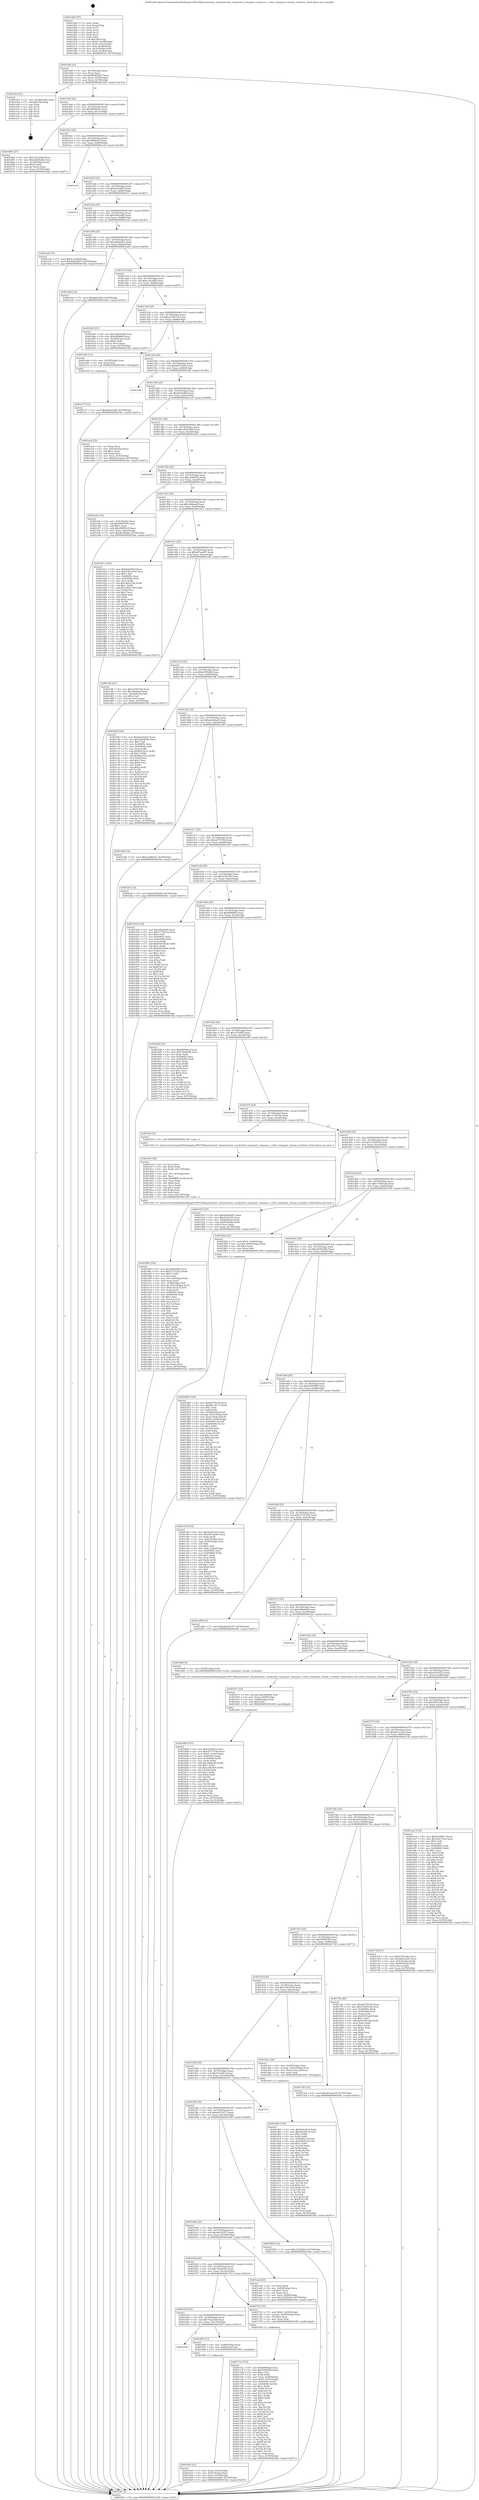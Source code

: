 digraph "0x401260" {
  label = "0x401260 (/mnt/c/Users/mathe/Desktop/tcc/POCII/binaries/extr_linuxnetvmw_vsockvirtio_transport_common.c_virtio_transport_stream_rcvhiwat_Final-ollvm.out::main(0))"
  labelloc = "t"
  node[shape=record]

  Entry [label="",width=0.3,height=0.3,shape=circle,fillcolor=black,style=filled]
  "0x40128f" [label="{
     0x40128f [23]\l
     | [instrs]\l
     &nbsp;&nbsp;0x40128f \<+3\>: mov -0x70(%rbp),%eax\l
     &nbsp;&nbsp;0x401292 \<+2\>: mov %eax,%ecx\l
     &nbsp;&nbsp;0x401294 \<+6\>: sub $0x86262627,%ecx\l
     &nbsp;&nbsp;0x40129a \<+3\>: mov %eax,-0x74(%rbp)\l
     &nbsp;&nbsp;0x40129d \<+3\>: mov %ecx,-0x78(%rbp)\l
     &nbsp;&nbsp;0x4012a0 \<+6\>: je 0000000000401eb3 \<main+0xc53\>\l
  }"]
  "0x401eb3" [label="{
     0x401eb3 [21]\l
     | [instrs]\l
     &nbsp;&nbsp;0x401eb3 \<+3\>: mov -0x38(%rbp),%eax\l
     &nbsp;&nbsp;0x401eb6 \<+7\>: add $0x108,%rsp\l
     &nbsp;&nbsp;0x401ebd \<+1\>: pop %rbx\l
     &nbsp;&nbsp;0x401ebe \<+2\>: pop %r12\l
     &nbsp;&nbsp;0x401ec0 \<+2\>: pop %r13\l
     &nbsp;&nbsp;0x401ec2 \<+2\>: pop %r14\l
     &nbsp;&nbsp;0x401ec4 \<+2\>: pop %r15\l
     &nbsp;&nbsp;0x401ec6 \<+1\>: pop %rbp\l
     &nbsp;&nbsp;0x401ec7 \<+1\>: ret\l
  }"]
  "0x4012a6" [label="{
     0x4012a6 [22]\l
     | [instrs]\l
     &nbsp;&nbsp;0x4012a6 \<+5\>: jmp 00000000004012ab \<main+0x4b\>\l
     &nbsp;&nbsp;0x4012ab \<+3\>: mov -0x74(%rbp),%eax\l
     &nbsp;&nbsp;0x4012ae \<+5\>: sub $0x89b5fcd1,%eax\l
     &nbsp;&nbsp;0x4012b3 \<+3\>: mov %eax,-0x7c(%rbp)\l
     &nbsp;&nbsp;0x4012b6 \<+6\>: je 0000000000401660 \<main+0x400\>\l
  }"]
  Exit [label="",width=0.3,height=0.3,shape=circle,fillcolor=black,style=filled,peripheries=2]
  "0x401660" [label="{
     0x401660 [27]\l
     | [instrs]\l
     &nbsp;&nbsp;0x401660 \<+5\>: mov $0x752c202f,%eax\l
     &nbsp;&nbsp;0x401665 \<+5\>: mov $0x2020b282,%ecx\l
     &nbsp;&nbsp;0x40166a \<+3\>: mov -0x34(%rbp),%edx\l
     &nbsp;&nbsp;0x40166d \<+3\>: cmp $0x2,%edx\l
     &nbsp;&nbsp;0x401670 \<+3\>: cmovne %ecx,%eax\l
     &nbsp;&nbsp;0x401673 \<+3\>: mov %eax,-0x70(%rbp)\l
     &nbsp;&nbsp;0x401676 \<+5\>: jmp 0000000000401fdc \<main+0xd7c\>\l
  }"]
  "0x4012bc" [label="{
     0x4012bc [22]\l
     | [instrs]\l
     &nbsp;&nbsp;0x4012bc \<+5\>: jmp 00000000004012c1 \<main+0x61\>\l
     &nbsp;&nbsp;0x4012c1 \<+3\>: mov -0x74(%rbp),%eax\l
     &nbsp;&nbsp;0x4012c4 \<+5\>: sub $0x89f402cf,%eax\l
     &nbsp;&nbsp;0x4012c9 \<+3\>: mov %eax,-0x80(%rbp)\l
     &nbsp;&nbsp;0x4012cc \<+6\>: je 0000000000401ec8 \<main+0xc68\>\l
  }"]
  "0x401fdc" [label="{
     0x401fdc [5]\l
     | [instrs]\l
     &nbsp;&nbsp;0x401fdc \<+5\>: jmp 000000000040128f \<main+0x2f\>\l
  }"]
  "0x401260" [label="{
     0x401260 [47]\l
     | [instrs]\l
     &nbsp;&nbsp;0x401260 \<+1\>: push %rbp\l
     &nbsp;&nbsp;0x401261 \<+3\>: mov %rsp,%rbp\l
     &nbsp;&nbsp;0x401264 \<+2\>: push %r15\l
     &nbsp;&nbsp;0x401266 \<+2\>: push %r14\l
     &nbsp;&nbsp;0x401268 \<+2\>: push %r13\l
     &nbsp;&nbsp;0x40126a \<+2\>: push %r12\l
     &nbsp;&nbsp;0x40126c \<+1\>: push %rbx\l
     &nbsp;&nbsp;0x40126d \<+7\>: sub $0x108,%rsp\l
     &nbsp;&nbsp;0x401274 \<+7\>: movl $0x0,-0x38(%rbp)\l
     &nbsp;&nbsp;0x40127b \<+3\>: mov %edi,-0x3c(%rbp)\l
     &nbsp;&nbsp;0x40127e \<+4\>: mov %rsi,-0x48(%rbp)\l
     &nbsp;&nbsp;0x401282 \<+3\>: mov -0x3c(%rbp),%edi\l
     &nbsp;&nbsp;0x401285 \<+3\>: mov %edi,-0x34(%rbp)\l
     &nbsp;&nbsp;0x401288 \<+7\>: movl $0x89b5fcd1,-0x70(%rbp)\l
  }"]
  "0x401e77" [label="{
     0x401e77 [12]\l
     | [instrs]\l
     &nbsp;&nbsp;0x401e77 \<+7\>: movl $0x92ba3af8,-0x70(%rbp)\l
     &nbsp;&nbsp;0x401e7e \<+5\>: jmp 0000000000401fdc \<main+0xd7c\>\l
  }"]
  "0x401ec8" [label="{
     0x401ec8\l
  }", style=dashed]
  "0x4012d2" [label="{
     0x4012d2 [25]\l
     | [instrs]\l
     &nbsp;&nbsp;0x4012d2 \<+5\>: jmp 00000000004012d7 \<main+0x77\>\l
     &nbsp;&nbsp;0x4012d7 \<+3\>: mov -0x74(%rbp),%eax\l
     &nbsp;&nbsp;0x4012da \<+5\>: sub $0x8c0c081f,%eax\l
     &nbsp;&nbsp;0x4012df \<+6\>: mov %eax,-0x84(%rbp)\l
     &nbsp;&nbsp;0x4012e5 \<+6\>: je 0000000000401fc1 \<main+0xd61\>\l
  }"]
  "0x401db5" [label="{
     0x401db5 [139]\l
     | [instrs]\l
     &nbsp;&nbsp;0x401db5 \<+5\>: mov $0x8c0c081f,%edx\l
     &nbsp;&nbsp;0x401dba \<+5\>: mov $0xe6e20ca5,%esi\l
     &nbsp;&nbsp;0x401dbf \<+3\>: mov $0x1,%r8b\l
     &nbsp;&nbsp;0x401dc2 \<+3\>: xor %r9d,%r9d\l
     &nbsp;&nbsp;0x401dc5 \<+8\>: mov 0x40405c,%r10d\l
     &nbsp;&nbsp;0x401dcd \<+8\>: mov 0x404060,%r11d\l
     &nbsp;&nbsp;0x401dd5 \<+4\>: sub $0x1,%r9d\l
     &nbsp;&nbsp;0x401dd9 \<+3\>: mov %r10d,%ebx\l
     &nbsp;&nbsp;0x401ddc \<+3\>: add %r9d,%ebx\l
     &nbsp;&nbsp;0x401ddf \<+4\>: imul %ebx,%r10d\l
     &nbsp;&nbsp;0x401de3 \<+4\>: and $0x1,%r10d\l
     &nbsp;&nbsp;0x401de7 \<+4\>: cmp $0x0,%r10d\l
     &nbsp;&nbsp;0x401deb \<+4\>: sete %r14b\l
     &nbsp;&nbsp;0x401def \<+4\>: cmp $0xa,%r11d\l
     &nbsp;&nbsp;0x401df3 \<+4\>: setl %r15b\l
     &nbsp;&nbsp;0x401df7 \<+3\>: mov %r14b,%r12b\l
     &nbsp;&nbsp;0x401dfa \<+4\>: xor $0xff,%r12b\l
     &nbsp;&nbsp;0x401dfe \<+3\>: mov %r15b,%r13b\l
     &nbsp;&nbsp;0x401e01 \<+4\>: xor $0xff,%r13b\l
     &nbsp;&nbsp;0x401e05 \<+4\>: xor $0x0,%r8b\l
     &nbsp;&nbsp;0x401e09 \<+3\>: mov %r12b,%al\l
     &nbsp;&nbsp;0x401e0c \<+2\>: and $0x0,%al\l
     &nbsp;&nbsp;0x401e0e \<+3\>: and %r8b,%r14b\l
     &nbsp;&nbsp;0x401e11 \<+3\>: mov %r13b,%cl\l
     &nbsp;&nbsp;0x401e14 \<+3\>: and $0x0,%cl\l
     &nbsp;&nbsp;0x401e17 \<+3\>: and %r8b,%r15b\l
     &nbsp;&nbsp;0x401e1a \<+3\>: or %r14b,%al\l
     &nbsp;&nbsp;0x401e1d \<+3\>: or %r15b,%cl\l
     &nbsp;&nbsp;0x401e20 \<+2\>: xor %cl,%al\l
     &nbsp;&nbsp;0x401e22 \<+3\>: or %r13b,%r12b\l
     &nbsp;&nbsp;0x401e25 \<+4\>: xor $0xff,%r12b\l
     &nbsp;&nbsp;0x401e29 \<+4\>: or $0x0,%r8b\l
     &nbsp;&nbsp;0x401e2d \<+3\>: and %r8b,%r12b\l
     &nbsp;&nbsp;0x401e30 \<+3\>: or %r12b,%al\l
     &nbsp;&nbsp;0x401e33 \<+2\>: test $0x1,%al\l
     &nbsp;&nbsp;0x401e35 \<+3\>: cmovne %esi,%edx\l
     &nbsp;&nbsp;0x401e38 \<+3\>: mov %edx,-0x70(%rbp)\l
     &nbsp;&nbsp;0x401e3b \<+5\>: jmp 0000000000401fdc \<main+0xd7c\>\l
  }"]
  "0x401fc1" [label="{
     0x401fc1\l
  }", style=dashed]
  "0x4012eb" [label="{
     0x4012eb [25]\l
     | [instrs]\l
     &nbsp;&nbsp;0x4012eb \<+5\>: jmp 00000000004012f0 \<main+0x90\>\l
     &nbsp;&nbsp;0x4012f0 \<+3\>: mov -0x74(%rbp),%eax\l
     &nbsp;&nbsp;0x4012f3 \<+5\>: sub $0x92ba3af8,%eax\l
     &nbsp;&nbsp;0x4012f8 \<+6\>: mov %eax,-0x88(%rbp)\l
     &nbsp;&nbsp;0x4012fe \<+6\>: je 0000000000401ea0 \<main+0xc40\>\l
  }"]
  "0x401b88" [label="{
     0x401b88 [107]\l
     | [instrs]\l
     &nbsp;&nbsp;0x401b88 \<+5\>: mov $0x5ee92fc3,%esi\l
     &nbsp;&nbsp;0x401b8d \<+5\>: mov $0xeb77374b,%ecx\l
     &nbsp;&nbsp;0x401b92 \<+7\>: movl $0x0,-0x6c(%rbp)\l
     &nbsp;&nbsp;0x401b99 \<+7\>: mov 0x40405c,%edx\l
     &nbsp;&nbsp;0x401ba0 \<+8\>: mov 0x404060,%r8d\l
     &nbsp;&nbsp;0x401ba8 \<+3\>: mov %edx,%r9d\l
     &nbsp;&nbsp;0x401bab \<+7\>: add $0xcef9a505,%r9d\l
     &nbsp;&nbsp;0x401bb2 \<+4\>: sub $0x1,%r9d\l
     &nbsp;&nbsp;0x401bb6 \<+7\>: sub $0xcef9a505,%r9d\l
     &nbsp;&nbsp;0x401bbd \<+4\>: imul %r9d,%edx\l
     &nbsp;&nbsp;0x401bc1 \<+3\>: and $0x1,%edx\l
     &nbsp;&nbsp;0x401bc4 \<+3\>: cmp $0x0,%edx\l
     &nbsp;&nbsp;0x401bc7 \<+4\>: sete %r10b\l
     &nbsp;&nbsp;0x401bcb \<+4\>: cmp $0xa,%r8d\l
     &nbsp;&nbsp;0x401bcf \<+4\>: setl %r11b\l
     &nbsp;&nbsp;0x401bd3 \<+3\>: mov %r10b,%bl\l
     &nbsp;&nbsp;0x401bd6 \<+3\>: and %r11b,%bl\l
     &nbsp;&nbsp;0x401bd9 \<+3\>: xor %r11b,%r10b\l
     &nbsp;&nbsp;0x401bdc \<+3\>: or %r10b,%bl\l
     &nbsp;&nbsp;0x401bdf \<+3\>: test $0x1,%bl\l
     &nbsp;&nbsp;0x401be2 \<+3\>: cmovne %ecx,%esi\l
     &nbsp;&nbsp;0x401be5 \<+3\>: mov %esi,-0x70(%rbp)\l
     &nbsp;&nbsp;0x401be8 \<+6\>: mov %eax,-0x11c(%rbp)\l
     &nbsp;&nbsp;0x401bee \<+5\>: jmp 0000000000401fdc \<main+0xd7c\>\l
  }"]
  "0x401ea0" [label="{
     0x401ea0 [19]\l
     | [instrs]\l
     &nbsp;&nbsp;0x401ea0 \<+7\>: movl $0x0,-0x38(%rbp)\l
     &nbsp;&nbsp;0x401ea7 \<+7\>: movl $0x86262627,-0x70(%rbp)\l
     &nbsp;&nbsp;0x401eae \<+5\>: jmp 0000000000401fdc \<main+0xd7c\>\l
  }"]
  "0x401304" [label="{
     0x401304 [25]\l
     | [instrs]\l
     &nbsp;&nbsp;0x401304 \<+5\>: jmp 0000000000401309 \<main+0xa9\>\l
     &nbsp;&nbsp;0x401309 \<+3\>: mov -0x74(%rbp),%eax\l
     &nbsp;&nbsp;0x40130c \<+5\>: sub $0x9ab6e061,%eax\l
     &nbsp;&nbsp;0x401311 \<+6\>: mov %eax,-0x8c(%rbp)\l
     &nbsp;&nbsp;0x401317 \<+6\>: je 0000000000401abd \<main+0x85d\>\l
  }"]
  "0x401b71" [label="{
     0x401b71 [23]\l
     | [instrs]\l
     &nbsp;&nbsp;0x401b71 \<+10\>: movabs $0x4020b6,%rdi\l
     &nbsp;&nbsp;0x401b7b \<+3\>: mov %eax,-0x68(%rbp)\l
     &nbsp;&nbsp;0x401b7e \<+3\>: mov -0x68(%rbp),%esi\l
     &nbsp;&nbsp;0x401b81 \<+2\>: mov $0x0,%al\l
     &nbsp;&nbsp;0x401b83 \<+5\>: call 0000000000401040 \<printf@plt\>\l
     | [calls]\l
     &nbsp;&nbsp;0x401040 \{1\} (unknown)\l
  }"]
  "0x401abd" [label="{
     0x401abd [12]\l
     | [instrs]\l
     &nbsp;&nbsp;0x401abd \<+7\>: movl $0xbfe5c86b,-0x70(%rbp)\l
     &nbsp;&nbsp;0x401ac4 \<+5\>: jmp 0000000000401fdc \<main+0xd7c\>\l
  }"]
  "0x40131d" [label="{
     0x40131d [25]\l
     | [instrs]\l
     &nbsp;&nbsp;0x40131d \<+5\>: jmp 0000000000401322 \<main+0xc2\>\l
     &nbsp;&nbsp;0x401322 \<+3\>: mov -0x74(%rbp),%eax\l
     &nbsp;&nbsp;0x401325 \<+5\>: sub $0xa14cafd6,%eax\l
     &nbsp;&nbsp;0x40132a \<+6\>: mov %eax,-0x90(%rbp)\l
     &nbsp;&nbsp;0x401330 \<+6\>: je 00000000004016b5 \<main+0x455\>\l
  }"]
  "0x4019f9" [label="{
     0x4019f9 [159]\l
     | [instrs]\l
     &nbsp;&nbsp;0x4019f9 \<+5\>: mov $0x2d0efe69,%ecx\l
     &nbsp;&nbsp;0x4019fe \<+5\>: mov $0x27151522,%edx\l
     &nbsp;&nbsp;0x401a03 \<+3\>: mov $0x1,%r8b\l
     &nbsp;&nbsp;0x401a06 \<+2\>: xor %esi,%esi\l
     &nbsp;&nbsp;0x401a08 \<+6\>: mov -0x118(%rbp),%edi\l
     &nbsp;&nbsp;0x401a0e \<+3\>: imul %eax,%edi\l
     &nbsp;&nbsp;0x401a11 \<+4\>: mov -0x58(%rbp),%r9\l
     &nbsp;&nbsp;0x401a15 \<+4\>: movslq -0x5c(%rbp),%r10\l
     &nbsp;&nbsp;0x401a19 \<+4\>: mov (%r9,%r10,8),%r9\l
     &nbsp;&nbsp;0x401a1d \<+3\>: mov %edi,(%r9)\l
     &nbsp;&nbsp;0x401a20 \<+7\>: mov 0x40405c,%eax\l
     &nbsp;&nbsp;0x401a27 \<+7\>: mov 0x404060,%edi\l
     &nbsp;&nbsp;0x401a2e \<+3\>: sub $0x1,%esi\l
     &nbsp;&nbsp;0x401a31 \<+3\>: mov %eax,%r11d\l
     &nbsp;&nbsp;0x401a34 \<+3\>: add %esi,%r11d\l
     &nbsp;&nbsp;0x401a37 \<+4\>: imul %r11d,%eax\l
     &nbsp;&nbsp;0x401a3b \<+3\>: and $0x1,%eax\l
     &nbsp;&nbsp;0x401a3e \<+3\>: cmp $0x0,%eax\l
     &nbsp;&nbsp;0x401a41 \<+3\>: sete %bl\l
     &nbsp;&nbsp;0x401a44 \<+3\>: cmp $0xa,%edi\l
     &nbsp;&nbsp;0x401a47 \<+4\>: setl %r14b\l
     &nbsp;&nbsp;0x401a4b \<+3\>: mov %bl,%r15b\l
     &nbsp;&nbsp;0x401a4e \<+4\>: xor $0xff,%r15b\l
     &nbsp;&nbsp;0x401a52 \<+3\>: mov %r14b,%r12b\l
     &nbsp;&nbsp;0x401a55 \<+4\>: xor $0xff,%r12b\l
     &nbsp;&nbsp;0x401a59 \<+4\>: xor $0x1,%r8b\l
     &nbsp;&nbsp;0x401a5d \<+3\>: mov %r15b,%r13b\l
     &nbsp;&nbsp;0x401a60 \<+4\>: and $0xff,%r13b\l
     &nbsp;&nbsp;0x401a64 \<+3\>: and %r8b,%bl\l
     &nbsp;&nbsp;0x401a67 \<+3\>: mov %r12b,%al\l
     &nbsp;&nbsp;0x401a6a \<+2\>: and $0xff,%al\l
     &nbsp;&nbsp;0x401a6c \<+3\>: and %r8b,%r14b\l
     &nbsp;&nbsp;0x401a6f \<+3\>: or %bl,%r13b\l
     &nbsp;&nbsp;0x401a72 \<+3\>: or %r14b,%al\l
     &nbsp;&nbsp;0x401a75 \<+3\>: xor %al,%r13b\l
     &nbsp;&nbsp;0x401a78 \<+3\>: or %r12b,%r15b\l
     &nbsp;&nbsp;0x401a7b \<+4\>: xor $0xff,%r15b\l
     &nbsp;&nbsp;0x401a7f \<+4\>: or $0x1,%r8b\l
     &nbsp;&nbsp;0x401a83 \<+3\>: and %r8b,%r15b\l
     &nbsp;&nbsp;0x401a86 \<+3\>: or %r15b,%r13b\l
     &nbsp;&nbsp;0x401a89 \<+4\>: test $0x1,%r13b\l
     &nbsp;&nbsp;0x401a8d \<+3\>: cmovne %edx,%ecx\l
     &nbsp;&nbsp;0x401a90 \<+3\>: mov %ecx,-0x70(%rbp)\l
     &nbsp;&nbsp;0x401a93 \<+5\>: jmp 0000000000401fdc \<main+0xd7c\>\l
  }"]
  "0x4016b5" [label="{
     0x4016b5 [27]\l
     | [instrs]\l
     &nbsp;&nbsp;0x4016b5 \<+5\>: mov $0xc4a553d9,%eax\l
     &nbsp;&nbsp;0x4016ba \<+5\>: mov $0x48fd989,%ecx\l
     &nbsp;&nbsp;0x4016bf \<+3\>: mov -0x30(%rbp),%edx\l
     &nbsp;&nbsp;0x4016c2 \<+3\>: cmp $0x0,%edx\l
     &nbsp;&nbsp;0x4016c5 \<+3\>: cmove %ecx,%eax\l
     &nbsp;&nbsp;0x4016c8 \<+3\>: mov %eax,-0x70(%rbp)\l
     &nbsp;&nbsp;0x4016cb \<+5\>: jmp 0000000000401fdc \<main+0xd7c\>\l
  }"]
  "0x401336" [label="{
     0x401336 [25]\l
     | [instrs]\l
     &nbsp;&nbsp;0x401336 \<+5\>: jmp 000000000040133b \<main+0xdb\>\l
     &nbsp;&nbsp;0x40133b \<+3\>: mov -0x74(%rbp),%eax\l
     &nbsp;&nbsp;0x40133e \<+5\>: sub $0xae706152,%eax\l
     &nbsp;&nbsp;0x401343 \<+6\>: mov %eax,-0x94(%rbp)\l
     &nbsp;&nbsp;0x401349 \<+6\>: je 0000000000401e6b \<main+0xc0b\>\l
  }"]
  "0x4019c5" [label="{
     0x4019c5 [52]\l
     | [instrs]\l
     &nbsp;&nbsp;0x4019c5 \<+2\>: xor %ecx,%ecx\l
     &nbsp;&nbsp;0x4019c7 \<+5\>: mov $0x2,%edx\l
     &nbsp;&nbsp;0x4019cc \<+6\>: mov %edx,-0x114(%rbp)\l
     &nbsp;&nbsp;0x4019d2 \<+1\>: cltd\l
     &nbsp;&nbsp;0x4019d3 \<+6\>: mov -0x114(%rbp),%esi\l
     &nbsp;&nbsp;0x4019d9 \<+2\>: idiv %esi\l
     &nbsp;&nbsp;0x4019db \<+6\>: imul $0xfffffffe,%edx,%edx\l
     &nbsp;&nbsp;0x4019e1 \<+2\>: mov %ecx,%edi\l
     &nbsp;&nbsp;0x4019e3 \<+2\>: sub %edx,%edi\l
     &nbsp;&nbsp;0x4019e5 \<+2\>: mov %ecx,%edx\l
     &nbsp;&nbsp;0x4019e7 \<+3\>: sub $0x1,%edx\l
     &nbsp;&nbsp;0x4019ea \<+2\>: add %edx,%edi\l
     &nbsp;&nbsp;0x4019ec \<+2\>: sub %edi,%ecx\l
     &nbsp;&nbsp;0x4019ee \<+6\>: mov %ecx,-0x118(%rbp)\l
     &nbsp;&nbsp;0x4019f4 \<+5\>: call 0000000000401160 \<next_i\>\l
     | [calls]\l
     &nbsp;&nbsp;0x401160 \{1\} (/mnt/c/Users/mathe/Desktop/tcc/POCII/binaries/extr_linuxnetvmw_vsockvirtio_transport_common.c_virtio_transport_stream_rcvhiwat_Final-ollvm.out::next_i)\l
  }"]
  "0x401e6b" [label="{
     0x401e6b [12]\l
     | [instrs]\l
     &nbsp;&nbsp;0x401e6b \<+4\>: mov -0x58(%rbp),%rax\l
     &nbsp;&nbsp;0x401e6f \<+3\>: mov %rax,%rdi\l
     &nbsp;&nbsp;0x401e72 \<+5\>: call 0000000000401030 \<free@plt\>\l
     | [calls]\l
     &nbsp;&nbsp;0x401030 \{1\} (unknown)\l
  }"]
  "0x40134f" [label="{
     0x40134f [25]\l
     | [instrs]\l
     &nbsp;&nbsp;0x40134f \<+5\>: jmp 0000000000401354 \<main+0xf4\>\l
     &nbsp;&nbsp;0x401354 \<+3\>: mov -0x74(%rbp),%eax\l
     &nbsp;&nbsp;0x401357 \<+5\>: sub $0xbd776c05,%eax\l
     &nbsp;&nbsp;0x40135c \<+6\>: mov %eax,-0x98(%rbp)\l
     &nbsp;&nbsp;0x401362 \<+6\>: je 0000000000401ef6 \<main+0xc96\>\l
  }"]
  "0x401869" [label="{
     0x401869 [160]\l
     | [instrs]\l
     &nbsp;&nbsp;0x401869 \<+5\>: mov $0xbd776c05,%ecx\l
     &nbsp;&nbsp;0x40186e \<+5\>: mov $0x60c7b117,%edx\l
     &nbsp;&nbsp;0x401873 \<+3\>: mov $0x1,%sil\l
     &nbsp;&nbsp;0x401876 \<+3\>: xor %r8d,%r8d\l
     &nbsp;&nbsp;0x401879 \<+4\>: mov -0x58(%rbp),%rdi\l
     &nbsp;&nbsp;0x40187d \<+4\>: movslq -0x5c(%rbp),%r9\l
     &nbsp;&nbsp;0x401881 \<+4\>: mov %rax,(%rdi,%r9,8)\l
     &nbsp;&nbsp;0x401885 \<+7\>: movl $0x0,-0x64(%rbp)\l
     &nbsp;&nbsp;0x40188c \<+8\>: mov 0x40405c,%r10d\l
     &nbsp;&nbsp;0x401894 \<+8\>: mov 0x404060,%r11d\l
     &nbsp;&nbsp;0x40189c \<+4\>: sub $0x1,%r8d\l
     &nbsp;&nbsp;0x4018a0 \<+3\>: mov %r10d,%ebx\l
     &nbsp;&nbsp;0x4018a3 \<+3\>: add %r8d,%ebx\l
     &nbsp;&nbsp;0x4018a6 \<+4\>: imul %ebx,%r10d\l
     &nbsp;&nbsp;0x4018aa \<+4\>: and $0x1,%r10d\l
     &nbsp;&nbsp;0x4018ae \<+4\>: cmp $0x0,%r10d\l
     &nbsp;&nbsp;0x4018b2 \<+4\>: sete %r14b\l
     &nbsp;&nbsp;0x4018b6 \<+4\>: cmp $0xa,%r11d\l
     &nbsp;&nbsp;0x4018ba \<+4\>: setl %r15b\l
     &nbsp;&nbsp;0x4018be \<+3\>: mov %r14b,%r12b\l
     &nbsp;&nbsp;0x4018c1 \<+4\>: xor $0xff,%r12b\l
     &nbsp;&nbsp;0x4018c5 \<+3\>: mov %r15b,%r13b\l
     &nbsp;&nbsp;0x4018c8 \<+4\>: xor $0xff,%r13b\l
     &nbsp;&nbsp;0x4018cc \<+4\>: xor $0x0,%sil\l
     &nbsp;&nbsp;0x4018d0 \<+3\>: mov %r12b,%al\l
     &nbsp;&nbsp;0x4018d3 \<+2\>: and $0x0,%al\l
     &nbsp;&nbsp;0x4018d5 \<+3\>: and %sil,%r14b\l
     &nbsp;&nbsp;0x4018d8 \<+3\>: mov %r13b,%dil\l
     &nbsp;&nbsp;0x4018db \<+4\>: and $0x0,%dil\l
     &nbsp;&nbsp;0x4018df \<+3\>: and %sil,%r15b\l
     &nbsp;&nbsp;0x4018e2 \<+3\>: or %r14b,%al\l
     &nbsp;&nbsp;0x4018e5 \<+3\>: or %r15b,%dil\l
     &nbsp;&nbsp;0x4018e8 \<+3\>: xor %dil,%al\l
     &nbsp;&nbsp;0x4018eb \<+3\>: or %r13b,%r12b\l
     &nbsp;&nbsp;0x4018ee \<+4\>: xor $0xff,%r12b\l
     &nbsp;&nbsp;0x4018f2 \<+4\>: or $0x0,%sil\l
     &nbsp;&nbsp;0x4018f6 \<+3\>: and %sil,%r12b\l
     &nbsp;&nbsp;0x4018f9 \<+3\>: or %r12b,%al\l
     &nbsp;&nbsp;0x4018fc \<+2\>: test $0x1,%al\l
     &nbsp;&nbsp;0x4018fe \<+3\>: cmovne %edx,%ecx\l
     &nbsp;&nbsp;0x401901 \<+3\>: mov %ecx,-0x70(%rbp)\l
     &nbsp;&nbsp;0x401904 \<+5\>: jmp 0000000000401fdc \<main+0xd7c\>\l
  }"]
  "0x401ef6" [label="{
     0x401ef6\l
  }", style=dashed]
  "0x401368" [label="{
     0x401368 [25]\l
     | [instrs]\l
     &nbsp;&nbsp;0x401368 \<+5\>: jmp 000000000040136d \<main+0x10d\>\l
     &nbsp;&nbsp;0x40136d \<+3\>: mov -0x74(%rbp),%eax\l
     &nbsp;&nbsp;0x401370 \<+5\>: sub $0xbfe5c86b,%eax\l
     &nbsp;&nbsp;0x401375 \<+6\>: mov %eax,-0x9c(%rbp)\l
     &nbsp;&nbsp;0x40137b \<+6\>: je 0000000000401ac9 \<main+0x869\>\l
  }"]
  "0x40173a" [label="{
     0x40173a [153]\l
     | [instrs]\l
     &nbsp;&nbsp;0x40173a \<+5\>: mov $0x89f402cf,%ecx\l
     &nbsp;&nbsp;0x40173f \<+5\>: mov $0x504f25fb,%edx\l
     &nbsp;&nbsp;0x401744 \<+3\>: mov $0x1,%sil\l
     &nbsp;&nbsp;0x401747 \<+3\>: xor %r8d,%r8d\l
     &nbsp;&nbsp;0x40174a \<+4\>: mov %rax,-0x58(%rbp)\l
     &nbsp;&nbsp;0x40174e \<+7\>: movl $0x0,-0x5c(%rbp)\l
     &nbsp;&nbsp;0x401755 \<+8\>: mov 0x40405c,%r9d\l
     &nbsp;&nbsp;0x40175d \<+8\>: mov 0x404060,%r10d\l
     &nbsp;&nbsp;0x401765 \<+4\>: sub $0x1,%r8d\l
     &nbsp;&nbsp;0x401769 \<+3\>: mov %r9d,%r11d\l
     &nbsp;&nbsp;0x40176c \<+3\>: add %r8d,%r11d\l
     &nbsp;&nbsp;0x40176f \<+4\>: imul %r11d,%r9d\l
     &nbsp;&nbsp;0x401773 \<+4\>: and $0x1,%r9d\l
     &nbsp;&nbsp;0x401777 \<+4\>: cmp $0x0,%r9d\l
     &nbsp;&nbsp;0x40177b \<+3\>: sete %bl\l
     &nbsp;&nbsp;0x40177e \<+4\>: cmp $0xa,%r10d\l
     &nbsp;&nbsp;0x401782 \<+4\>: setl %r14b\l
     &nbsp;&nbsp;0x401786 \<+3\>: mov %bl,%r15b\l
     &nbsp;&nbsp;0x401789 \<+4\>: xor $0xff,%r15b\l
     &nbsp;&nbsp;0x40178d \<+3\>: mov %r14b,%r12b\l
     &nbsp;&nbsp;0x401790 \<+4\>: xor $0xff,%r12b\l
     &nbsp;&nbsp;0x401794 \<+4\>: xor $0x1,%sil\l
     &nbsp;&nbsp;0x401798 \<+3\>: mov %r15b,%r13b\l
     &nbsp;&nbsp;0x40179b \<+4\>: and $0xff,%r13b\l
     &nbsp;&nbsp;0x40179f \<+3\>: and %sil,%bl\l
     &nbsp;&nbsp;0x4017a2 \<+3\>: mov %r12b,%al\l
     &nbsp;&nbsp;0x4017a5 \<+2\>: and $0xff,%al\l
     &nbsp;&nbsp;0x4017a7 \<+3\>: and %sil,%r14b\l
     &nbsp;&nbsp;0x4017aa \<+3\>: or %bl,%r13b\l
     &nbsp;&nbsp;0x4017ad \<+3\>: or %r14b,%al\l
     &nbsp;&nbsp;0x4017b0 \<+3\>: xor %al,%r13b\l
     &nbsp;&nbsp;0x4017b3 \<+3\>: or %r12b,%r15b\l
     &nbsp;&nbsp;0x4017b6 \<+4\>: xor $0xff,%r15b\l
     &nbsp;&nbsp;0x4017ba \<+4\>: or $0x1,%sil\l
     &nbsp;&nbsp;0x4017be \<+3\>: and %sil,%r15b\l
     &nbsp;&nbsp;0x4017c1 \<+3\>: or %r15b,%r13b\l
     &nbsp;&nbsp;0x4017c4 \<+4\>: test $0x1,%r13b\l
     &nbsp;&nbsp;0x4017c8 \<+3\>: cmovne %edx,%ecx\l
     &nbsp;&nbsp;0x4017cb \<+3\>: mov %ecx,-0x70(%rbp)\l
     &nbsp;&nbsp;0x4017ce \<+5\>: jmp 0000000000401fdc \<main+0xd7c\>\l
  }"]
  "0x401ac9" [label="{
     0x401ac9 [25]\l
     | [instrs]\l
     &nbsp;&nbsp;0x401ac9 \<+2\>: xor %eax,%eax\l
     &nbsp;&nbsp;0x401acb \<+3\>: mov -0x5c(%rbp),%ecx\l
     &nbsp;&nbsp;0x401ace \<+3\>: sub $0x1,%eax\l
     &nbsp;&nbsp;0x401ad1 \<+2\>: sub %eax,%ecx\l
     &nbsp;&nbsp;0x401ad3 \<+3\>: mov %ecx,-0x5c(%rbp)\l
     &nbsp;&nbsp;0x401ad6 \<+7\>: movl $0x461aea16,-0x70(%rbp)\l
     &nbsp;&nbsp;0x401add \<+5\>: jmp 0000000000401fdc \<main+0xd7c\>\l
  }"]
  "0x401381" [label="{
     0x401381 [25]\l
     | [instrs]\l
     &nbsp;&nbsp;0x401381 \<+5\>: jmp 0000000000401386 \<main+0x126\>\l
     &nbsp;&nbsp;0x401386 \<+3\>: mov -0x74(%rbp),%eax\l
     &nbsp;&nbsp;0x401389 \<+5\>: sub $0xc4a553d9,%eax\l
     &nbsp;&nbsp;0x40138e \<+6\>: mov %eax,-0xa0(%rbp)\l
     &nbsp;&nbsp;0x401394 \<+6\>: je 0000000000401e83 \<main+0xc23\>\l
  }"]
  "0x4016a0" [label="{
     0x4016a0 [21]\l
     | [instrs]\l
     &nbsp;&nbsp;0x4016a0 \<+3\>: mov %eax,-0x4c(%rbp)\l
     &nbsp;&nbsp;0x4016a3 \<+3\>: mov -0x4c(%rbp),%eax\l
     &nbsp;&nbsp;0x4016a6 \<+3\>: mov %eax,-0x30(%rbp)\l
     &nbsp;&nbsp;0x4016a9 \<+7\>: movl $0xa14cafd6,-0x70(%rbp)\l
     &nbsp;&nbsp;0x4016b0 \<+5\>: jmp 0000000000401fdc \<main+0xd7c\>\l
  }"]
  "0x401e83" [label="{
     0x401e83\l
  }", style=dashed]
  "0x40139a" [label="{
     0x40139a [25]\l
     | [instrs]\l
     &nbsp;&nbsp;0x40139a \<+5\>: jmp 000000000040139f \<main+0x13f\>\l
     &nbsp;&nbsp;0x40139f \<+3\>: mov -0x74(%rbp),%eax\l
     &nbsp;&nbsp;0x4013a2 \<+5\>: sub $0xcedd6e52,%eax\l
     &nbsp;&nbsp;0x4013a7 \<+6\>: mov %eax,-0xa4(%rbp)\l
     &nbsp;&nbsp;0x4013ad \<+6\>: je 0000000000401e4c \<main+0xbec\>\l
  }"]
  "0x401656" [label="{
     0x401656\l
  }", style=dashed]
  "0x401e4c" [label="{
     0x401e4c [31]\l
     | [instrs]\l
     &nbsp;&nbsp;0x401e4c \<+3\>: mov -0x6c(%rbp),%eax\l
     &nbsp;&nbsp;0x401e4f \<+5\>: sub $0x280f35c0,%eax\l
     &nbsp;&nbsp;0x401e54 \<+3\>: add $0x1,%eax\l
     &nbsp;&nbsp;0x401e57 \<+5\>: add $0x280f35c0,%eax\l
     &nbsp;&nbsp;0x401e5c \<+3\>: mov %eax,-0x6c(%rbp)\l
     &nbsp;&nbsp;0x401e5f \<+7\>: movl $0xde5f928d,-0x70(%rbp)\l
     &nbsp;&nbsp;0x401e66 \<+5\>: jmp 0000000000401fdc \<main+0xd7c\>\l
  }"]
  "0x4013b3" [label="{
     0x4013b3 [25]\l
     | [instrs]\l
     &nbsp;&nbsp;0x4013b3 \<+5\>: jmp 00000000004013b8 \<main+0x158\>\l
     &nbsp;&nbsp;0x4013b8 \<+3\>: mov -0x74(%rbp),%eax\l
     &nbsp;&nbsp;0x4013bb \<+5\>: sub $0xcf6daaef,%eax\l
     &nbsp;&nbsp;0x4013c0 \<+6\>: mov %eax,-0xa8(%rbp)\l
     &nbsp;&nbsp;0x4013c6 \<+6\>: je 0000000000401d11 \<main+0xab1\>\l
  }"]
  "0x401693" [label="{
     0x401693 [13]\l
     | [instrs]\l
     &nbsp;&nbsp;0x401693 \<+4\>: mov -0x48(%rbp),%rax\l
     &nbsp;&nbsp;0x401697 \<+4\>: mov 0x8(%rax),%rdi\l
     &nbsp;&nbsp;0x40169b \<+5\>: call 0000000000401060 \<atoi@plt\>\l
     | [calls]\l
     &nbsp;&nbsp;0x401060 \{1\} (unknown)\l
  }"]
  "0x401d11" [label="{
     0x401d11 [144]\l
     | [instrs]\l
     &nbsp;&nbsp;0x401d11 \<+5\>: mov $0x8c0c081f,%eax\l
     &nbsp;&nbsp;0x401d16 \<+5\>: mov $0x5381e07d,%ecx\l
     &nbsp;&nbsp;0x401d1b \<+2\>: mov $0x1,%dl\l
     &nbsp;&nbsp;0x401d1d \<+7\>: mov 0x40405c,%esi\l
     &nbsp;&nbsp;0x401d24 \<+7\>: mov 0x404060,%edi\l
     &nbsp;&nbsp;0x401d2b \<+3\>: mov %esi,%r8d\l
     &nbsp;&nbsp;0x401d2e \<+7\>: sub $0xc462c794,%r8d\l
     &nbsp;&nbsp;0x401d35 \<+4\>: sub $0x1,%r8d\l
     &nbsp;&nbsp;0x401d39 \<+7\>: add $0xc462c794,%r8d\l
     &nbsp;&nbsp;0x401d40 \<+4\>: imul %r8d,%esi\l
     &nbsp;&nbsp;0x401d44 \<+3\>: and $0x1,%esi\l
     &nbsp;&nbsp;0x401d47 \<+3\>: cmp $0x0,%esi\l
     &nbsp;&nbsp;0x401d4a \<+4\>: sete %r9b\l
     &nbsp;&nbsp;0x401d4e \<+3\>: cmp $0xa,%edi\l
     &nbsp;&nbsp;0x401d51 \<+4\>: setl %r10b\l
     &nbsp;&nbsp;0x401d55 \<+3\>: mov %r9b,%r11b\l
     &nbsp;&nbsp;0x401d58 \<+4\>: xor $0xff,%r11b\l
     &nbsp;&nbsp;0x401d5c \<+3\>: mov %r10b,%bl\l
     &nbsp;&nbsp;0x401d5f \<+3\>: xor $0xff,%bl\l
     &nbsp;&nbsp;0x401d62 \<+3\>: xor $0x1,%dl\l
     &nbsp;&nbsp;0x401d65 \<+3\>: mov %r11b,%r14b\l
     &nbsp;&nbsp;0x401d68 \<+4\>: and $0xff,%r14b\l
     &nbsp;&nbsp;0x401d6c \<+3\>: and %dl,%r9b\l
     &nbsp;&nbsp;0x401d6f \<+3\>: mov %bl,%r15b\l
     &nbsp;&nbsp;0x401d72 \<+4\>: and $0xff,%r15b\l
     &nbsp;&nbsp;0x401d76 \<+3\>: and %dl,%r10b\l
     &nbsp;&nbsp;0x401d79 \<+3\>: or %r9b,%r14b\l
     &nbsp;&nbsp;0x401d7c \<+3\>: or %r10b,%r15b\l
     &nbsp;&nbsp;0x401d7f \<+3\>: xor %r15b,%r14b\l
     &nbsp;&nbsp;0x401d82 \<+3\>: or %bl,%r11b\l
     &nbsp;&nbsp;0x401d85 \<+4\>: xor $0xff,%r11b\l
     &nbsp;&nbsp;0x401d89 \<+3\>: or $0x1,%dl\l
     &nbsp;&nbsp;0x401d8c \<+3\>: and %dl,%r11b\l
     &nbsp;&nbsp;0x401d8f \<+3\>: or %r11b,%r14b\l
     &nbsp;&nbsp;0x401d92 \<+4\>: test $0x1,%r14b\l
     &nbsp;&nbsp;0x401d96 \<+3\>: cmovne %ecx,%eax\l
     &nbsp;&nbsp;0x401d99 \<+3\>: mov %eax,-0x70(%rbp)\l
     &nbsp;&nbsp;0x401d9c \<+5\>: jmp 0000000000401fdc \<main+0xd7c\>\l
  }"]
  "0x4013cc" [label="{
     0x4013cc [25]\l
     | [instrs]\l
     &nbsp;&nbsp;0x4013cc \<+5\>: jmp 00000000004013d1 \<main+0x171\>\l
     &nbsp;&nbsp;0x4013d1 \<+3\>: mov -0x74(%rbp),%eax\l
     &nbsp;&nbsp;0x4013d4 \<+5\>: sub $0xd47aa087,%eax\l
     &nbsp;&nbsp;0x4013d9 \<+6\>: mov %eax,-0xac(%rbp)\l
     &nbsp;&nbsp;0x4013df \<+6\>: je 0000000000401cf6 \<main+0xa96\>\l
  }"]
  "0x40163d" [label="{
     0x40163d [25]\l
     | [instrs]\l
     &nbsp;&nbsp;0x40163d \<+5\>: jmp 0000000000401642 \<main+0x3e2\>\l
     &nbsp;&nbsp;0x401642 \<+3\>: mov -0x74(%rbp),%eax\l
     &nbsp;&nbsp;0x401645 \<+5\>: sub $0x752c202f,%eax\l
     &nbsp;&nbsp;0x40164a \<+6\>: mov %eax,-0x110(%rbp)\l
     &nbsp;&nbsp;0x401650 \<+6\>: je 0000000000401693 \<main+0x433\>\l
  }"]
  "0x401cf6" [label="{
     0x401cf6 [27]\l
     | [instrs]\l
     &nbsp;&nbsp;0x401cf6 \<+5\>: mov $0xae706152,%eax\l
     &nbsp;&nbsp;0x401cfb \<+5\>: mov $0xcf6daaef,%ecx\l
     &nbsp;&nbsp;0x401d00 \<+3\>: mov -0x29(%rbp),%dl\l
     &nbsp;&nbsp;0x401d03 \<+3\>: test $0x1,%dl\l
     &nbsp;&nbsp;0x401d06 \<+3\>: cmovne %ecx,%eax\l
     &nbsp;&nbsp;0x401d09 \<+3\>: mov %eax,-0x70(%rbp)\l
     &nbsp;&nbsp;0x401d0c \<+5\>: jmp 0000000000401fdc \<main+0xd7c\>\l
  }"]
  "0x4013e5" [label="{
     0x4013e5 [25]\l
     | [instrs]\l
     &nbsp;&nbsp;0x4013e5 \<+5\>: jmp 00000000004013ea \<main+0x18a\>\l
     &nbsp;&nbsp;0x4013ea \<+3\>: mov -0x74(%rbp),%eax\l
     &nbsp;&nbsp;0x4013ed \<+5\>: sub $0xde5f928d,%eax\l
     &nbsp;&nbsp;0x4013f2 \<+6\>: mov %eax,-0xb0(%rbp)\l
     &nbsp;&nbsp;0x4013f8 \<+6\>: je 0000000000401bff \<main+0x99f\>\l
  }"]
  "0x401723" [label="{
     0x401723 [23]\l
     | [instrs]\l
     &nbsp;&nbsp;0x401723 \<+7\>: movl $0x1,-0x50(%rbp)\l
     &nbsp;&nbsp;0x40172a \<+4\>: movslq -0x50(%rbp),%rax\l
     &nbsp;&nbsp;0x40172e \<+4\>: shl $0x3,%rax\l
     &nbsp;&nbsp;0x401732 \<+3\>: mov %rax,%rdi\l
     &nbsp;&nbsp;0x401735 \<+5\>: call 0000000000401050 \<malloc@plt\>\l
     | [calls]\l
     &nbsp;&nbsp;0x401050 \{1\} (unknown)\l
  }"]
  "0x401bff" [label="{
     0x401bff [144]\l
     | [instrs]\l
     &nbsp;&nbsp;0x401bff \<+5\>: mov $0x42c01423,%eax\l
     &nbsp;&nbsp;0x401c04 \<+5\>: mov $0x22206f96,%ecx\l
     &nbsp;&nbsp;0x401c09 \<+2\>: mov $0x1,%dl\l
     &nbsp;&nbsp;0x401c0b \<+7\>: mov 0x40405c,%esi\l
     &nbsp;&nbsp;0x401c12 \<+7\>: mov 0x404060,%edi\l
     &nbsp;&nbsp;0x401c19 \<+3\>: mov %esi,%r8d\l
     &nbsp;&nbsp;0x401c1c \<+7\>: sub $0xfb2c321e,%r8d\l
     &nbsp;&nbsp;0x401c23 \<+4\>: sub $0x1,%r8d\l
     &nbsp;&nbsp;0x401c27 \<+7\>: add $0xfb2c321e,%r8d\l
     &nbsp;&nbsp;0x401c2e \<+4\>: imul %r8d,%esi\l
     &nbsp;&nbsp;0x401c32 \<+3\>: and $0x1,%esi\l
     &nbsp;&nbsp;0x401c35 \<+3\>: cmp $0x0,%esi\l
     &nbsp;&nbsp;0x401c38 \<+4\>: sete %r9b\l
     &nbsp;&nbsp;0x401c3c \<+3\>: cmp $0xa,%edi\l
     &nbsp;&nbsp;0x401c3f \<+4\>: setl %r10b\l
     &nbsp;&nbsp;0x401c43 \<+3\>: mov %r9b,%r11b\l
     &nbsp;&nbsp;0x401c46 \<+4\>: xor $0xff,%r11b\l
     &nbsp;&nbsp;0x401c4a \<+3\>: mov %r10b,%bl\l
     &nbsp;&nbsp;0x401c4d \<+3\>: xor $0xff,%bl\l
     &nbsp;&nbsp;0x401c50 \<+3\>: xor $0x0,%dl\l
     &nbsp;&nbsp;0x401c53 \<+3\>: mov %r11b,%r14b\l
     &nbsp;&nbsp;0x401c56 \<+4\>: and $0x0,%r14b\l
     &nbsp;&nbsp;0x401c5a \<+3\>: and %dl,%r9b\l
     &nbsp;&nbsp;0x401c5d \<+3\>: mov %bl,%r15b\l
     &nbsp;&nbsp;0x401c60 \<+4\>: and $0x0,%r15b\l
     &nbsp;&nbsp;0x401c64 \<+3\>: and %dl,%r10b\l
     &nbsp;&nbsp;0x401c67 \<+3\>: or %r9b,%r14b\l
     &nbsp;&nbsp;0x401c6a \<+3\>: or %r10b,%r15b\l
     &nbsp;&nbsp;0x401c6d \<+3\>: xor %r15b,%r14b\l
     &nbsp;&nbsp;0x401c70 \<+3\>: or %bl,%r11b\l
     &nbsp;&nbsp;0x401c73 \<+4\>: xor $0xff,%r11b\l
     &nbsp;&nbsp;0x401c77 \<+3\>: or $0x0,%dl\l
     &nbsp;&nbsp;0x401c7a \<+3\>: and %dl,%r11b\l
     &nbsp;&nbsp;0x401c7d \<+3\>: or %r11b,%r14b\l
     &nbsp;&nbsp;0x401c80 \<+4\>: test $0x1,%r14b\l
     &nbsp;&nbsp;0x401c84 \<+3\>: cmovne %ecx,%eax\l
     &nbsp;&nbsp;0x401c87 \<+3\>: mov %eax,-0x70(%rbp)\l
     &nbsp;&nbsp;0x401c8a \<+5\>: jmp 0000000000401fdc \<main+0xd7c\>\l
  }"]
  "0x4013fe" [label="{
     0x4013fe [25]\l
     | [instrs]\l
     &nbsp;&nbsp;0x4013fe \<+5\>: jmp 0000000000401403 \<main+0x1a3\>\l
     &nbsp;&nbsp;0x401403 \<+3\>: mov -0x74(%rbp),%eax\l
     &nbsp;&nbsp;0x401406 \<+5\>: sub $0xe6e20ca5,%eax\l
     &nbsp;&nbsp;0x40140b \<+6\>: mov %eax,-0xb4(%rbp)\l
     &nbsp;&nbsp;0x401411 \<+6\>: je 0000000000401e40 \<main+0xbe0\>\l
  }"]
  "0x401624" [label="{
     0x401624 [25]\l
     | [instrs]\l
     &nbsp;&nbsp;0x401624 \<+5\>: jmp 0000000000401629 \<main+0x3c9\>\l
     &nbsp;&nbsp;0x401629 \<+3\>: mov -0x74(%rbp),%eax\l
     &nbsp;&nbsp;0x40162c \<+5\>: sub $0x752a91f6,%eax\l
     &nbsp;&nbsp;0x401631 \<+6\>: mov %eax,-0x10c(%rbp)\l
     &nbsp;&nbsp;0x401637 \<+6\>: je 0000000000401723 \<main+0x4c3\>\l
  }"]
  "0x401e40" [label="{
     0x401e40 [12]\l
     | [instrs]\l
     &nbsp;&nbsp;0x401e40 \<+7\>: movl $0xcedd6e52,-0x70(%rbp)\l
     &nbsp;&nbsp;0x401e47 \<+5\>: jmp 0000000000401fdc \<main+0xd7c\>\l
  }"]
  "0x401417" [label="{
     0x401417 [25]\l
     | [instrs]\l
     &nbsp;&nbsp;0x401417 \<+5\>: jmp 000000000040141c \<main+0x1bc\>\l
     &nbsp;&nbsp;0x40141c \<+3\>: mov -0x74(%rbp),%eax\l
     &nbsp;&nbsp;0x40141f \<+5\>: sub $0xeb77374b,%eax\l
     &nbsp;&nbsp;0x401424 \<+6\>: mov %eax,-0xb8(%rbp)\l
     &nbsp;&nbsp;0x40142a \<+6\>: je 0000000000401bf3 \<main+0x993\>\l
  }"]
  "0x401aa4" [label="{
     0x401aa4 [25]\l
     | [instrs]\l
     &nbsp;&nbsp;0x401aa4 \<+2\>: xor %eax,%eax\l
     &nbsp;&nbsp;0x401aa6 \<+3\>: mov -0x64(%rbp),%ecx\l
     &nbsp;&nbsp;0x401aa9 \<+3\>: sub $0x1,%eax\l
     &nbsp;&nbsp;0x401aac \<+2\>: sub %eax,%ecx\l
     &nbsp;&nbsp;0x401aae \<+3\>: mov %ecx,-0x64(%rbp)\l
     &nbsp;&nbsp;0x401ab1 \<+7\>: movl $0x1253bfc8,-0x70(%rbp)\l
     &nbsp;&nbsp;0x401ab8 \<+5\>: jmp 0000000000401fdc \<main+0xd7c\>\l
  }"]
  "0x401bf3" [label="{
     0x401bf3 [12]\l
     | [instrs]\l
     &nbsp;&nbsp;0x401bf3 \<+7\>: movl $0xde5f928d,-0x70(%rbp)\l
     &nbsp;&nbsp;0x401bfa \<+5\>: jmp 0000000000401fdc \<main+0xd7c\>\l
  }"]
  "0x401430" [label="{
     0x401430 [25]\l
     | [instrs]\l
     &nbsp;&nbsp;0x401430 \<+5\>: jmp 0000000000401435 \<main+0x1d5\>\l
     &nbsp;&nbsp;0x401435 \<+3\>: mov -0x74(%rbp),%eax\l
     &nbsp;&nbsp;0x401438 \<+5\>: sub $0x4152106,%eax\l
     &nbsp;&nbsp;0x40143d \<+6\>: mov %eax,-0xbc(%rbp)\l
     &nbsp;&nbsp;0x401443 \<+6\>: je 0000000000401930 \<main+0x6d0\>\l
  }"]
  "0x40160b" [label="{
     0x40160b [25]\l
     | [instrs]\l
     &nbsp;&nbsp;0x40160b \<+5\>: jmp 0000000000401610 \<main+0x3b0\>\l
     &nbsp;&nbsp;0x401610 \<+3\>: mov -0x74(%rbp),%eax\l
     &nbsp;&nbsp;0x401613 \<+5\>: sub $0x6ba52107,%eax\l
     &nbsp;&nbsp;0x401618 \<+6\>: mov %eax,-0x108(%rbp)\l
     &nbsp;&nbsp;0x40161e \<+6\>: je 0000000000401aa4 \<main+0x844\>\l
  }"]
  "0x401930" [label="{
     0x401930 [144]\l
     | [instrs]\l
     &nbsp;&nbsp;0x401930 \<+5\>: mov $0x2d0efe69,%eax\l
     &nbsp;&nbsp;0x401935 \<+5\>: mov $0x1175b7e2,%ecx\l
     &nbsp;&nbsp;0x40193a \<+2\>: mov $0x1,%dl\l
     &nbsp;&nbsp;0x40193c \<+7\>: mov 0x40405c,%esi\l
     &nbsp;&nbsp;0x401943 \<+7\>: mov 0x404060,%edi\l
     &nbsp;&nbsp;0x40194a \<+3\>: mov %esi,%r8d\l
     &nbsp;&nbsp;0x40194d \<+7\>: add $0x65630424,%r8d\l
     &nbsp;&nbsp;0x401954 \<+4\>: sub $0x1,%r8d\l
     &nbsp;&nbsp;0x401958 \<+7\>: sub $0x65630424,%r8d\l
     &nbsp;&nbsp;0x40195f \<+4\>: imul %r8d,%esi\l
     &nbsp;&nbsp;0x401963 \<+3\>: and $0x1,%esi\l
     &nbsp;&nbsp;0x401966 \<+3\>: cmp $0x0,%esi\l
     &nbsp;&nbsp;0x401969 \<+4\>: sete %r9b\l
     &nbsp;&nbsp;0x40196d \<+3\>: cmp $0xa,%edi\l
     &nbsp;&nbsp;0x401970 \<+4\>: setl %r10b\l
     &nbsp;&nbsp;0x401974 \<+3\>: mov %r9b,%r11b\l
     &nbsp;&nbsp;0x401977 \<+4\>: xor $0xff,%r11b\l
     &nbsp;&nbsp;0x40197b \<+3\>: mov %r10b,%bl\l
     &nbsp;&nbsp;0x40197e \<+3\>: xor $0xff,%bl\l
     &nbsp;&nbsp;0x401981 \<+3\>: xor $0x1,%dl\l
     &nbsp;&nbsp;0x401984 \<+3\>: mov %r11b,%r14b\l
     &nbsp;&nbsp;0x401987 \<+4\>: and $0xff,%r14b\l
     &nbsp;&nbsp;0x40198b \<+3\>: and %dl,%r9b\l
     &nbsp;&nbsp;0x40198e \<+3\>: mov %bl,%r15b\l
     &nbsp;&nbsp;0x401991 \<+4\>: and $0xff,%r15b\l
     &nbsp;&nbsp;0x401995 \<+3\>: and %dl,%r10b\l
     &nbsp;&nbsp;0x401998 \<+3\>: or %r9b,%r14b\l
     &nbsp;&nbsp;0x40199b \<+3\>: or %r10b,%r15b\l
     &nbsp;&nbsp;0x40199e \<+3\>: xor %r15b,%r14b\l
     &nbsp;&nbsp;0x4019a1 \<+3\>: or %bl,%r11b\l
     &nbsp;&nbsp;0x4019a4 \<+4\>: xor $0xff,%r11b\l
     &nbsp;&nbsp;0x4019a8 \<+3\>: or $0x1,%dl\l
     &nbsp;&nbsp;0x4019ab \<+3\>: and %dl,%r11b\l
     &nbsp;&nbsp;0x4019ae \<+3\>: or %r11b,%r14b\l
     &nbsp;&nbsp;0x4019b1 \<+4\>: test $0x1,%r14b\l
     &nbsp;&nbsp;0x4019b5 \<+3\>: cmovne %ecx,%eax\l
     &nbsp;&nbsp;0x4019b8 \<+3\>: mov %eax,-0x70(%rbp)\l
     &nbsp;&nbsp;0x4019bb \<+5\>: jmp 0000000000401fdc \<main+0xd7c\>\l
  }"]
  "0x401449" [label="{
     0x401449 [25]\l
     | [instrs]\l
     &nbsp;&nbsp;0x401449 \<+5\>: jmp 000000000040144e \<main+0x1ee\>\l
     &nbsp;&nbsp;0x40144e \<+3\>: mov -0x74(%rbp),%eax\l
     &nbsp;&nbsp;0x401451 \<+5\>: sub $0x48fd989,%eax\l
     &nbsp;&nbsp;0x401456 \<+6\>: mov %eax,-0xc0(%rbp)\l
     &nbsp;&nbsp;0x40145c \<+6\>: je 00000000004016d0 \<main+0x470\>\l
  }"]
  "0x401909" [label="{
     0x401909 [12]\l
     | [instrs]\l
     &nbsp;&nbsp;0x401909 \<+7\>: movl $0x1253bfc8,-0x70(%rbp)\l
     &nbsp;&nbsp;0x401910 \<+5\>: jmp 0000000000401fdc \<main+0xd7c\>\l
  }"]
  "0x4016d0" [label="{
     0x4016d0 [83]\l
     | [instrs]\l
     &nbsp;&nbsp;0x4016d0 \<+5\>: mov $0x89f402cf,%eax\l
     &nbsp;&nbsp;0x4016d5 \<+5\>: mov $0x752a91f6,%ecx\l
     &nbsp;&nbsp;0x4016da \<+2\>: xor %edx,%edx\l
     &nbsp;&nbsp;0x4016dc \<+7\>: mov 0x40405c,%esi\l
     &nbsp;&nbsp;0x4016e3 \<+7\>: mov 0x404060,%edi\l
     &nbsp;&nbsp;0x4016ea \<+3\>: sub $0x1,%edx\l
     &nbsp;&nbsp;0x4016ed \<+3\>: mov %esi,%r8d\l
     &nbsp;&nbsp;0x4016f0 \<+3\>: add %edx,%r8d\l
     &nbsp;&nbsp;0x4016f3 \<+4\>: imul %r8d,%esi\l
     &nbsp;&nbsp;0x4016f7 \<+3\>: and $0x1,%esi\l
     &nbsp;&nbsp;0x4016fa \<+3\>: cmp $0x0,%esi\l
     &nbsp;&nbsp;0x4016fd \<+4\>: sete %r9b\l
     &nbsp;&nbsp;0x401701 \<+3\>: cmp $0xa,%edi\l
     &nbsp;&nbsp;0x401704 \<+4\>: setl %r10b\l
     &nbsp;&nbsp;0x401708 \<+3\>: mov %r9b,%r11b\l
     &nbsp;&nbsp;0x40170b \<+3\>: and %r10b,%r11b\l
     &nbsp;&nbsp;0x40170e \<+3\>: xor %r10b,%r9b\l
     &nbsp;&nbsp;0x401711 \<+3\>: or %r9b,%r11b\l
     &nbsp;&nbsp;0x401714 \<+4\>: test $0x1,%r11b\l
     &nbsp;&nbsp;0x401718 \<+3\>: cmovne %ecx,%eax\l
     &nbsp;&nbsp;0x40171b \<+3\>: mov %eax,-0x70(%rbp)\l
     &nbsp;&nbsp;0x40171e \<+5\>: jmp 0000000000401fdc \<main+0xd7c\>\l
  }"]
  "0x401462" [label="{
     0x401462 [25]\l
     | [instrs]\l
     &nbsp;&nbsp;0x401462 \<+5\>: jmp 0000000000401467 \<main+0x207\>\l
     &nbsp;&nbsp;0x401467 \<+3\>: mov -0x74(%rbp),%eax\l
     &nbsp;&nbsp;0x40146a \<+5\>: sub $0xe57a8f4,%eax\l
     &nbsp;&nbsp;0x40146f \<+6\>: mov %eax,-0xc4(%rbp)\l
     &nbsp;&nbsp;0x401475 \<+6\>: je 0000000000401e8f \<main+0xc2f\>\l
  }"]
  "0x4015f2" [label="{
     0x4015f2 [25]\l
     | [instrs]\l
     &nbsp;&nbsp;0x4015f2 \<+5\>: jmp 00000000004015f7 \<main+0x397\>\l
     &nbsp;&nbsp;0x4015f7 \<+3\>: mov -0x74(%rbp),%eax\l
     &nbsp;&nbsp;0x4015fa \<+5\>: sub $0x60c7b117,%eax\l
     &nbsp;&nbsp;0x4015ff \<+6\>: mov %eax,-0x104(%rbp)\l
     &nbsp;&nbsp;0x401605 \<+6\>: je 0000000000401909 \<main+0x6a9\>\l
  }"]
  "0x401e8f" [label="{
     0x401e8f\l
  }", style=dashed]
  "0x40147b" [label="{
     0x40147b [25]\l
     | [instrs]\l
     &nbsp;&nbsp;0x40147b \<+5\>: jmp 0000000000401480 \<main+0x220\>\l
     &nbsp;&nbsp;0x401480 \<+3\>: mov -0x74(%rbp),%eax\l
     &nbsp;&nbsp;0x401483 \<+5\>: sub $0x1175b7e2,%eax\l
     &nbsp;&nbsp;0x401488 \<+6\>: mov %eax,-0xc8(%rbp)\l
     &nbsp;&nbsp;0x40148e \<+6\>: je 00000000004019c0 \<main+0x760\>\l
  }"]
  "0x401f7c" [label="{
     0x401f7c\l
  }", style=dashed]
  "0x4019c0" [label="{
     0x4019c0 [5]\l
     | [instrs]\l
     &nbsp;&nbsp;0x4019c0 \<+5\>: call 0000000000401160 \<next_i\>\l
     | [calls]\l
     &nbsp;&nbsp;0x401160 \{1\} (/mnt/c/Users/mathe/Desktop/tcc/POCII/binaries/extr_linuxnetvmw_vsockvirtio_transport_common.c_virtio_transport_stream_rcvhiwat_Final-ollvm.out::next_i)\l
  }"]
  "0x401494" [label="{
     0x401494 [25]\l
     | [instrs]\l
     &nbsp;&nbsp;0x401494 \<+5\>: jmp 0000000000401499 \<main+0x239\>\l
     &nbsp;&nbsp;0x401499 \<+3\>: mov -0x74(%rbp),%eax\l
     &nbsp;&nbsp;0x40149c \<+5\>: sub $0x1253bfc8,%eax\l
     &nbsp;&nbsp;0x4014a1 \<+6\>: mov %eax,-0xcc(%rbp)\l
     &nbsp;&nbsp;0x4014a7 \<+6\>: je 0000000000401915 \<main+0x6b5\>\l
  }"]
  "0x4015d9" [label="{
     0x4015d9 [25]\l
     | [instrs]\l
     &nbsp;&nbsp;0x4015d9 \<+5\>: jmp 00000000004015de \<main+0x37e\>\l
     &nbsp;&nbsp;0x4015de \<+3\>: mov -0x74(%rbp),%eax\l
     &nbsp;&nbsp;0x4015e1 \<+5\>: sub $0x5ee92fc3,%eax\l
     &nbsp;&nbsp;0x4015e6 \<+6\>: mov %eax,-0x100(%rbp)\l
     &nbsp;&nbsp;0x4015ec \<+6\>: je 0000000000401f7c \<main+0xd1c\>\l
  }"]
  "0x401915" [label="{
     0x401915 [27]\l
     | [instrs]\l
     &nbsp;&nbsp;0x401915 \<+5\>: mov $0x9ab6e061,%eax\l
     &nbsp;&nbsp;0x40191a \<+5\>: mov $0x4152106,%ecx\l
     &nbsp;&nbsp;0x40191f \<+3\>: mov -0x64(%rbp),%edx\l
     &nbsp;&nbsp;0x401922 \<+3\>: cmp -0x60(%rbp),%edx\l
     &nbsp;&nbsp;0x401925 \<+3\>: cmovl %ecx,%eax\l
     &nbsp;&nbsp;0x401928 \<+3\>: mov %eax,-0x70(%rbp)\l
     &nbsp;&nbsp;0x40192b \<+5\>: jmp 0000000000401fdc \<main+0xd7c\>\l
  }"]
  "0x4014ad" [label="{
     0x4014ad [25]\l
     | [instrs]\l
     &nbsp;&nbsp;0x4014ad \<+5\>: jmp 00000000004014b2 \<main+0x252\>\l
     &nbsp;&nbsp;0x4014b2 \<+3\>: mov -0x74(%rbp),%eax\l
     &nbsp;&nbsp;0x4014b5 \<+5\>: sub $0x153851dd,%eax\l
     &nbsp;&nbsp;0x4014ba \<+6\>: mov %eax,-0xd0(%rbp)\l
     &nbsp;&nbsp;0x4014c0 \<+6\>: je 0000000000401852 \<main+0x5f2\>\l
  }"]
  "0x401da1" [label="{
     0x401da1 [20]\l
     | [instrs]\l
     &nbsp;&nbsp;0x401da1 \<+4\>: mov -0x58(%rbp),%rax\l
     &nbsp;&nbsp;0x401da5 \<+4\>: movslq -0x6c(%rbp),%rcx\l
     &nbsp;&nbsp;0x401da9 \<+4\>: mov (%rax,%rcx,8),%rax\l
     &nbsp;&nbsp;0x401dad \<+3\>: mov %rax,%rdi\l
     &nbsp;&nbsp;0x401db0 \<+5\>: call 0000000000401030 \<free@plt\>\l
     | [calls]\l
     &nbsp;&nbsp;0x401030 \{1\} (unknown)\l
  }"]
  "0x401852" [label="{
     0x401852 [23]\l
     | [instrs]\l
     &nbsp;&nbsp;0x401852 \<+7\>: movl $0x1,-0x60(%rbp)\l
     &nbsp;&nbsp;0x401859 \<+4\>: movslq -0x60(%rbp),%rax\l
     &nbsp;&nbsp;0x40185d \<+4\>: shl $0x2,%rax\l
     &nbsp;&nbsp;0x401861 \<+3\>: mov %rax,%rdi\l
     &nbsp;&nbsp;0x401864 \<+5\>: call 0000000000401050 \<malloc@plt\>\l
     | [calls]\l
     &nbsp;&nbsp;0x401050 \{1\} (unknown)\l
  }"]
  "0x4014c6" [label="{
     0x4014c6 [25]\l
     | [instrs]\l
     &nbsp;&nbsp;0x4014c6 \<+5\>: jmp 00000000004014cb \<main+0x26b\>\l
     &nbsp;&nbsp;0x4014cb \<+3\>: mov -0x74(%rbp),%eax\l
     &nbsp;&nbsp;0x4014ce \<+5\>: sub $0x2020b282,%eax\l
     &nbsp;&nbsp;0x4014d3 \<+6\>: mov %eax,-0xd4(%rbp)\l
     &nbsp;&nbsp;0x4014d9 \<+6\>: je 000000000040167b \<main+0x41b\>\l
  }"]
  "0x4015c0" [label="{
     0x4015c0 [25]\l
     | [instrs]\l
     &nbsp;&nbsp;0x4015c0 \<+5\>: jmp 00000000004015c5 \<main+0x365\>\l
     &nbsp;&nbsp;0x4015c5 \<+3\>: mov -0x74(%rbp),%eax\l
     &nbsp;&nbsp;0x4015c8 \<+5\>: sub $0x5381e07d,%eax\l
     &nbsp;&nbsp;0x4015cd \<+6\>: mov %eax,-0xfc(%rbp)\l
     &nbsp;&nbsp;0x4015d3 \<+6\>: je 0000000000401da1 \<main+0xb41\>\l
  }"]
  "0x40167b" [label="{
     0x40167b\l
  }", style=dashed]
  "0x4014df" [label="{
     0x4014df [25]\l
     | [instrs]\l
     &nbsp;&nbsp;0x4014df \<+5\>: jmp 00000000004014e4 \<main+0x284\>\l
     &nbsp;&nbsp;0x4014e4 \<+3\>: mov -0x74(%rbp),%eax\l
     &nbsp;&nbsp;0x4014e7 \<+5\>: sub $0x22206f96,%eax\l
     &nbsp;&nbsp;0x4014ec \<+6\>: mov %eax,-0xd8(%rbp)\l
     &nbsp;&nbsp;0x4014f2 \<+6\>: je 0000000000401c8f \<main+0xa2f\>\l
  }"]
  "0x4017d3" [label="{
     0x4017d3 [12]\l
     | [instrs]\l
     &nbsp;&nbsp;0x4017d3 \<+7\>: movl $0x461aea16,-0x70(%rbp)\l
     &nbsp;&nbsp;0x4017da \<+5\>: jmp 0000000000401fdc \<main+0xd7c\>\l
  }"]
  "0x401c8f" [label="{
     0x401c8f [103]\l
     | [instrs]\l
     &nbsp;&nbsp;0x401c8f \<+5\>: mov $0x42c01423,%eax\l
     &nbsp;&nbsp;0x401c94 \<+5\>: mov $0xd47aa087,%ecx\l
     &nbsp;&nbsp;0x401c99 \<+2\>: xor %edx,%edx\l
     &nbsp;&nbsp;0x401c9b \<+3\>: mov -0x6c(%rbp),%esi\l
     &nbsp;&nbsp;0x401c9e \<+3\>: cmp -0x50(%rbp),%esi\l
     &nbsp;&nbsp;0x401ca1 \<+4\>: setl %dil\l
     &nbsp;&nbsp;0x401ca5 \<+4\>: and $0x1,%dil\l
     &nbsp;&nbsp;0x401ca9 \<+4\>: mov %dil,-0x29(%rbp)\l
     &nbsp;&nbsp;0x401cad \<+7\>: mov 0x40405c,%esi\l
     &nbsp;&nbsp;0x401cb4 \<+8\>: mov 0x404060,%r8d\l
     &nbsp;&nbsp;0x401cbc \<+3\>: sub $0x1,%edx\l
     &nbsp;&nbsp;0x401cbf \<+3\>: mov %esi,%r9d\l
     &nbsp;&nbsp;0x401cc2 \<+3\>: add %edx,%r9d\l
     &nbsp;&nbsp;0x401cc5 \<+4\>: imul %r9d,%esi\l
     &nbsp;&nbsp;0x401cc9 \<+3\>: and $0x1,%esi\l
     &nbsp;&nbsp;0x401ccc \<+3\>: cmp $0x0,%esi\l
     &nbsp;&nbsp;0x401ccf \<+4\>: sete %dil\l
     &nbsp;&nbsp;0x401cd3 \<+4\>: cmp $0xa,%r8d\l
     &nbsp;&nbsp;0x401cd7 \<+4\>: setl %r10b\l
     &nbsp;&nbsp;0x401cdb \<+3\>: mov %dil,%r11b\l
     &nbsp;&nbsp;0x401cde \<+3\>: and %r10b,%r11b\l
     &nbsp;&nbsp;0x401ce1 \<+3\>: xor %r10b,%dil\l
     &nbsp;&nbsp;0x401ce4 \<+3\>: or %dil,%r11b\l
     &nbsp;&nbsp;0x401ce7 \<+4\>: test $0x1,%r11b\l
     &nbsp;&nbsp;0x401ceb \<+3\>: cmovne %ecx,%eax\l
     &nbsp;&nbsp;0x401cee \<+3\>: mov %eax,-0x70(%rbp)\l
     &nbsp;&nbsp;0x401cf1 \<+5\>: jmp 0000000000401fdc \<main+0xd7c\>\l
  }"]
  "0x4014f8" [label="{
     0x4014f8 [25]\l
     | [instrs]\l
     &nbsp;&nbsp;0x4014f8 \<+5\>: jmp 00000000004014fd \<main+0x29d\>\l
     &nbsp;&nbsp;0x4014fd \<+3\>: mov -0x74(%rbp),%eax\l
     &nbsp;&nbsp;0x401500 \<+5\>: sub $0x27151522,%eax\l
     &nbsp;&nbsp;0x401505 \<+6\>: mov %eax,-0xdc(%rbp)\l
     &nbsp;&nbsp;0x40150b \<+6\>: je 0000000000401a98 \<main+0x838\>\l
  }"]
  "0x4015a7" [label="{
     0x4015a7 [25]\l
     | [instrs]\l
     &nbsp;&nbsp;0x4015a7 \<+5\>: jmp 00000000004015ac \<main+0x34c\>\l
     &nbsp;&nbsp;0x4015ac \<+3\>: mov -0x74(%rbp),%eax\l
     &nbsp;&nbsp;0x4015af \<+5\>: sub $0x504f25fb,%eax\l
     &nbsp;&nbsp;0x4015b4 \<+6\>: mov %eax,-0xf8(%rbp)\l
     &nbsp;&nbsp;0x4015ba \<+6\>: je 00000000004017d3 \<main+0x573\>\l
  }"]
  "0x401a98" [label="{
     0x401a98 [12]\l
     | [instrs]\l
     &nbsp;&nbsp;0x401a98 \<+7\>: movl $0x6ba52107,-0x70(%rbp)\l
     &nbsp;&nbsp;0x401a9f \<+5\>: jmp 0000000000401fdc \<main+0xd7c\>\l
  }"]
  "0x401511" [label="{
     0x401511 [25]\l
     | [instrs]\l
     &nbsp;&nbsp;0x401511 \<+5\>: jmp 0000000000401516 \<main+0x2b6\>\l
     &nbsp;&nbsp;0x401516 \<+3\>: mov -0x74(%rbp),%eax\l
     &nbsp;&nbsp;0x401519 \<+5\>: sub $0x2d0efe69,%eax\l
     &nbsp;&nbsp;0x40151e \<+6\>: mov %eax,-0xe0(%rbp)\l
     &nbsp;&nbsp;0x401524 \<+6\>: je 0000000000401f2c \<main+0xccc\>\l
  }"]
  "0x4017fa" [label="{
     0x4017fa [88]\l
     | [instrs]\l
     &nbsp;&nbsp;0x4017fa \<+5\>: mov $0xbd776c05,%eax\l
     &nbsp;&nbsp;0x4017ff \<+5\>: mov $0x153851dd,%ecx\l
     &nbsp;&nbsp;0x401804 \<+7\>: mov 0x40405c,%edx\l
     &nbsp;&nbsp;0x40180b \<+7\>: mov 0x404060,%esi\l
     &nbsp;&nbsp;0x401812 \<+2\>: mov %edx,%edi\l
     &nbsp;&nbsp;0x401814 \<+6\>: sub $0xf1541ad0,%edi\l
     &nbsp;&nbsp;0x40181a \<+3\>: sub $0x1,%edi\l
     &nbsp;&nbsp;0x40181d \<+6\>: add $0xf1541ad0,%edi\l
     &nbsp;&nbsp;0x401823 \<+3\>: imul %edi,%edx\l
     &nbsp;&nbsp;0x401826 \<+3\>: and $0x1,%edx\l
     &nbsp;&nbsp;0x401829 \<+3\>: cmp $0x0,%edx\l
     &nbsp;&nbsp;0x40182c \<+4\>: sete %r8b\l
     &nbsp;&nbsp;0x401830 \<+3\>: cmp $0xa,%esi\l
     &nbsp;&nbsp;0x401833 \<+4\>: setl %r9b\l
     &nbsp;&nbsp;0x401837 \<+3\>: mov %r8b,%r10b\l
     &nbsp;&nbsp;0x40183a \<+3\>: and %r9b,%r10b\l
     &nbsp;&nbsp;0x40183d \<+3\>: xor %r9b,%r8b\l
     &nbsp;&nbsp;0x401840 \<+3\>: or %r8b,%r10b\l
     &nbsp;&nbsp;0x401843 \<+4\>: test $0x1,%r10b\l
     &nbsp;&nbsp;0x401847 \<+3\>: cmovne %ecx,%eax\l
     &nbsp;&nbsp;0x40184a \<+3\>: mov %eax,-0x70(%rbp)\l
     &nbsp;&nbsp;0x40184d \<+5\>: jmp 0000000000401fdc \<main+0xd7c\>\l
  }"]
  "0x401f2c" [label="{
     0x401f2c\l
  }", style=dashed]
  "0x40152a" [label="{
     0x40152a [25]\l
     | [instrs]\l
     &nbsp;&nbsp;0x40152a \<+5\>: jmp 000000000040152f \<main+0x2cf\>\l
     &nbsp;&nbsp;0x40152f \<+3\>: mov -0x74(%rbp),%eax\l
     &nbsp;&nbsp;0x401532 \<+5\>: sub $0x324c71ea,%eax\l
     &nbsp;&nbsp;0x401537 \<+6\>: mov %eax,-0xe4(%rbp)\l
     &nbsp;&nbsp;0x40153d \<+6\>: je 0000000000401b68 \<main+0x908\>\l
  }"]
  "0x40158e" [label="{
     0x40158e [25]\l
     | [instrs]\l
     &nbsp;&nbsp;0x40158e \<+5\>: jmp 0000000000401593 \<main+0x333\>\l
     &nbsp;&nbsp;0x401593 \<+3\>: mov -0x74(%rbp),%eax\l
     &nbsp;&nbsp;0x401596 \<+5\>: sub $0x4dc0cb25,%eax\l
     &nbsp;&nbsp;0x40159b \<+6\>: mov %eax,-0xf4(%rbp)\l
     &nbsp;&nbsp;0x4015a1 \<+6\>: je 00000000004017fa \<main+0x59a\>\l
  }"]
  "0x401b68" [label="{
     0x401b68 [9]\l
     | [instrs]\l
     &nbsp;&nbsp;0x401b68 \<+4\>: mov -0x58(%rbp),%rdi\l
     &nbsp;&nbsp;0x401b6c \<+5\>: call 0000000000401240 \<virtio_transport_stream_rcvhiwat\>\l
     | [calls]\l
     &nbsp;&nbsp;0x401240 \{1\} (/mnt/c/Users/mathe/Desktop/tcc/POCII/binaries/extr_linuxnetvmw_vsockvirtio_transport_common.c_virtio_transport_stream_rcvhiwat_Final-ollvm.out::virtio_transport_stream_rcvhiwat)\l
  }"]
  "0x401543" [label="{
     0x401543 [25]\l
     | [instrs]\l
     &nbsp;&nbsp;0x401543 \<+5\>: jmp 0000000000401548 \<main+0x2e8\>\l
     &nbsp;&nbsp;0x401548 \<+3\>: mov -0x74(%rbp),%eax\l
     &nbsp;&nbsp;0x40154b \<+5\>: sub $0x42c01423,%eax\l
     &nbsp;&nbsp;0x401550 \<+6\>: mov %eax,-0xe8(%rbp)\l
     &nbsp;&nbsp;0x401556 \<+6\>: je 0000000000401fb5 \<main+0xd55\>\l
  }"]
  "0x4017df" [label="{
     0x4017df [27]\l
     | [instrs]\l
     &nbsp;&nbsp;0x4017df \<+5\>: mov $0x43f31a8e,%eax\l
     &nbsp;&nbsp;0x4017e4 \<+5\>: mov $0x4dc0cb25,%ecx\l
     &nbsp;&nbsp;0x4017e9 \<+3\>: mov -0x5c(%rbp),%edx\l
     &nbsp;&nbsp;0x4017ec \<+3\>: cmp -0x50(%rbp),%edx\l
     &nbsp;&nbsp;0x4017ef \<+3\>: cmovl %ecx,%eax\l
     &nbsp;&nbsp;0x4017f2 \<+3\>: mov %eax,-0x70(%rbp)\l
     &nbsp;&nbsp;0x4017f5 \<+5\>: jmp 0000000000401fdc \<main+0xd7c\>\l
  }"]
  "0x401fb5" [label="{
     0x401fb5\l
  }", style=dashed]
  "0x40155c" [label="{
     0x40155c [25]\l
     | [instrs]\l
     &nbsp;&nbsp;0x40155c \<+5\>: jmp 0000000000401561 \<main+0x301\>\l
     &nbsp;&nbsp;0x401561 \<+3\>: mov -0x74(%rbp),%eax\l
     &nbsp;&nbsp;0x401564 \<+5\>: sub $0x43f31a8e,%eax\l
     &nbsp;&nbsp;0x401569 \<+6\>: mov %eax,-0xec(%rbp)\l
     &nbsp;&nbsp;0x40156f \<+6\>: je 0000000000401ae2 \<main+0x882\>\l
  }"]
  "0x401575" [label="{
     0x401575 [25]\l
     | [instrs]\l
     &nbsp;&nbsp;0x401575 \<+5\>: jmp 000000000040157a \<main+0x31a\>\l
     &nbsp;&nbsp;0x40157a \<+3\>: mov -0x74(%rbp),%eax\l
     &nbsp;&nbsp;0x40157d \<+5\>: sub $0x461aea16,%eax\l
     &nbsp;&nbsp;0x401582 \<+6\>: mov %eax,-0xf0(%rbp)\l
     &nbsp;&nbsp;0x401588 \<+6\>: je 00000000004017df \<main+0x57f\>\l
  }"]
  "0x401ae2" [label="{
     0x401ae2 [134]\l
     | [instrs]\l
     &nbsp;&nbsp;0x401ae2 \<+5\>: mov $0x5ee92fc3,%eax\l
     &nbsp;&nbsp;0x401ae7 \<+5\>: mov $0x324c71ea,%ecx\l
     &nbsp;&nbsp;0x401aec \<+2\>: mov $0x1,%dl\l
     &nbsp;&nbsp;0x401aee \<+2\>: xor %esi,%esi\l
     &nbsp;&nbsp;0x401af0 \<+7\>: mov 0x40405c,%edi\l
     &nbsp;&nbsp;0x401af7 \<+8\>: mov 0x404060,%r8d\l
     &nbsp;&nbsp;0x401aff \<+3\>: sub $0x1,%esi\l
     &nbsp;&nbsp;0x401b02 \<+3\>: mov %edi,%r9d\l
     &nbsp;&nbsp;0x401b05 \<+3\>: add %esi,%r9d\l
     &nbsp;&nbsp;0x401b08 \<+4\>: imul %r9d,%edi\l
     &nbsp;&nbsp;0x401b0c \<+3\>: and $0x1,%edi\l
     &nbsp;&nbsp;0x401b0f \<+3\>: cmp $0x0,%edi\l
     &nbsp;&nbsp;0x401b12 \<+4\>: sete %r10b\l
     &nbsp;&nbsp;0x401b16 \<+4\>: cmp $0xa,%r8d\l
     &nbsp;&nbsp;0x401b1a \<+4\>: setl %r11b\l
     &nbsp;&nbsp;0x401b1e \<+3\>: mov %r10b,%bl\l
     &nbsp;&nbsp;0x401b21 \<+3\>: xor $0xff,%bl\l
     &nbsp;&nbsp;0x401b24 \<+3\>: mov %r11b,%r14b\l
     &nbsp;&nbsp;0x401b27 \<+4\>: xor $0xff,%r14b\l
     &nbsp;&nbsp;0x401b2b \<+3\>: xor $0x0,%dl\l
     &nbsp;&nbsp;0x401b2e \<+3\>: mov %bl,%r15b\l
     &nbsp;&nbsp;0x401b31 \<+4\>: and $0x0,%r15b\l
     &nbsp;&nbsp;0x401b35 \<+3\>: and %dl,%r10b\l
     &nbsp;&nbsp;0x401b38 \<+3\>: mov %r14b,%r12b\l
     &nbsp;&nbsp;0x401b3b \<+4\>: and $0x0,%r12b\l
     &nbsp;&nbsp;0x401b3f \<+3\>: and %dl,%r11b\l
     &nbsp;&nbsp;0x401b42 \<+3\>: or %r10b,%r15b\l
     &nbsp;&nbsp;0x401b45 \<+3\>: or %r11b,%r12b\l
     &nbsp;&nbsp;0x401b48 \<+3\>: xor %r12b,%r15b\l
     &nbsp;&nbsp;0x401b4b \<+3\>: or %r14b,%bl\l
     &nbsp;&nbsp;0x401b4e \<+3\>: xor $0xff,%bl\l
     &nbsp;&nbsp;0x401b51 \<+3\>: or $0x0,%dl\l
     &nbsp;&nbsp;0x401b54 \<+2\>: and %dl,%bl\l
     &nbsp;&nbsp;0x401b56 \<+3\>: or %bl,%r15b\l
     &nbsp;&nbsp;0x401b59 \<+4\>: test $0x1,%r15b\l
     &nbsp;&nbsp;0x401b5d \<+3\>: cmovne %ecx,%eax\l
     &nbsp;&nbsp;0x401b60 \<+3\>: mov %eax,-0x70(%rbp)\l
     &nbsp;&nbsp;0x401b63 \<+5\>: jmp 0000000000401fdc \<main+0xd7c\>\l
  }"]
  Entry -> "0x401260" [label=" 1"]
  "0x40128f" -> "0x401eb3" [label=" 1"]
  "0x40128f" -> "0x4012a6" [label=" 34"]
  "0x401eb3" -> Exit [label=" 1"]
  "0x4012a6" -> "0x401660" [label=" 1"]
  "0x4012a6" -> "0x4012bc" [label=" 33"]
  "0x401660" -> "0x401fdc" [label=" 1"]
  "0x401260" -> "0x40128f" [label=" 1"]
  "0x401fdc" -> "0x40128f" [label=" 34"]
  "0x401ea0" -> "0x401fdc" [label=" 1"]
  "0x4012bc" -> "0x401ec8" [label=" 0"]
  "0x4012bc" -> "0x4012d2" [label=" 33"]
  "0x401e77" -> "0x401fdc" [label=" 1"]
  "0x4012d2" -> "0x401fc1" [label=" 0"]
  "0x4012d2" -> "0x4012eb" [label=" 33"]
  "0x401e6b" -> "0x401e77" [label=" 1"]
  "0x4012eb" -> "0x401ea0" [label=" 1"]
  "0x4012eb" -> "0x401304" [label=" 32"]
  "0x401e4c" -> "0x401fdc" [label=" 1"]
  "0x401304" -> "0x401abd" [label=" 1"]
  "0x401304" -> "0x40131d" [label=" 31"]
  "0x401e40" -> "0x401fdc" [label=" 1"]
  "0x40131d" -> "0x4016b5" [label=" 1"]
  "0x40131d" -> "0x401336" [label=" 30"]
  "0x401db5" -> "0x401fdc" [label=" 1"]
  "0x401336" -> "0x401e6b" [label=" 1"]
  "0x401336" -> "0x40134f" [label=" 29"]
  "0x401da1" -> "0x401db5" [label=" 1"]
  "0x40134f" -> "0x401ef6" [label=" 0"]
  "0x40134f" -> "0x401368" [label=" 29"]
  "0x401d11" -> "0x401fdc" [label=" 1"]
  "0x401368" -> "0x401ac9" [label=" 1"]
  "0x401368" -> "0x401381" [label=" 28"]
  "0x401cf6" -> "0x401fdc" [label=" 2"]
  "0x401381" -> "0x401e83" [label=" 0"]
  "0x401381" -> "0x40139a" [label=" 28"]
  "0x401c8f" -> "0x401fdc" [label=" 2"]
  "0x40139a" -> "0x401e4c" [label=" 1"]
  "0x40139a" -> "0x4013b3" [label=" 27"]
  "0x401bff" -> "0x401fdc" [label=" 2"]
  "0x4013b3" -> "0x401d11" [label=" 1"]
  "0x4013b3" -> "0x4013cc" [label=" 26"]
  "0x401bf3" -> "0x401fdc" [label=" 1"]
  "0x4013cc" -> "0x401cf6" [label=" 2"]
  "0x4013cc" -> "0x4013e5" [label=" 24"]
  "0x401b71" -> "0x401b88" [label=" 1"]
  "0x4013e5" -> "0x401bff" [label=" 2"]
  "0x4013e5" -> "0x4013fe" [label=" 22"]
  "0x401b68" -> "0x401b71" [label=" 1"]
  "0x4013fe" -> "0x401e40" [label=" 1"]
  "0x4013fe" -> "0x401417" [label=" 21"]
  "0x401ac9" -> "0x401fdc" [label=" 1"]
  "0x401417" -> "0x401bf3" [label=" 1"]
  "0x401417" -> "0x401430" [label=" 20"]
  "0x401abd" -> "0x401fdc" [label=" 1"]
  "0x401430" -> "0x401930" [label=" 1"]
  "0x401430" -> "0x401449" [label=" 19"]
  "0x401a98" -> "0x401fdc" [label=" 1"]
  "0x401449" -> "0x4016d0" [label=" 1"]
  "0x401449" -> "0x401462" [label=" 18"]
  "0x4019f9" -> "0x401fdc" [label=" 1"]
  "0x401462" -> "0x401e8f" [label=" 0"]
  "0x401462" -> "0x40147b" [label=" 18"]
  "0x4019c0" -> "0x4019c5" [label=" 1"]
  "0x40147b" -> "0x4019c0" [label=" 1"]
  "0x40147b" -> "0x401494" [label=" 17"]
  "0x401930" -> "0x401fdc" [label=" 1"]
  "0x401494" -> "0x401915" [label=" 2"]
  "0x401494" -> "0x4014ad" [label=" 15"]
  "0x401909" -> "0x401fdc" [label=" 1"]
  "0x4014ad" -> "0x401852" [label=" 1"]
  "0x4014ad" -> "0x4014c6" [label=" 14"]
  "0x401869" -> "0x401fdc" [label=" 1"]
  "0x4014c6" -> "0x40167b" [label=" 0"]
  "0x4014c6" -> "0x4014df" [label=" 14"]
  "0x4017fa" -> "0x401fdc" [label=" 1"]
  "0x4014df" -> "0x401c8f" [label=" 2"]
  "0x4014df" -> "0x4014f8" [label=" 12"]
  "0x4017df" -> "0x401fdc" [label=" 2"]
  "0x4014f8" -> "0x401a98" [label=" 1"]
  "0x4014f8" -> "0x401511" [label=" 11"]
  "0x40173a" -> "0x401fdc" [label=" 1"]
  "0x401511" -> "0x401f2c" [label=" 0"]
  "0x401511" -> "0x40152a" [label=" 11"]
  "0x401723" -> "0x40173a" [label=" 1"]
  "0x40152a" -> "0x401b68" [label=" 1"]
  "0x40152a" -> "0x401543" [label=" 10"]
  "0x4016b5" -> "0x401fdc" [label=" 1"]
  "0x401543" -> "0x401fb5" [label=" 0"]
  "0x401543" -> "0x40155c" [label=" 10"]
  "0x4016a0" -> "0x401fdc" [label=" 1"]
  "0x40155c" -> "0x401ae2" [label=" 1"]
  "0x40155c" -> "0x401575" [label=" 9"]
  "0x401693" -> "0x4016a0" [label=" 1"]
  "0x401575" -> "0x4017df" [label=" 2"]
  "0x401575" -> "0x40158e" [label=" 7"]
  "0x4016d0" -> "0x401fdc" [label=" 1"]
  "0x40158e" -> "0x4017fa" [label=" 1"]
  "0x40158e" -> "0x4015a7" [label=" 6"]
  "0x4017d3" -> "0x401fdc" [label=" 1"]
  "0x4015a7" -> "0x4017d3" [label=" 1"]
  "0x4015a7" -> "0x4015c0" [label=" 5"]
  "0x401852" -> "0x401869" [label=" 1"]
  "0x4015c0" -> "0x401da1" [label=" 1"]
  "0x4015c0" -> "0x4015d9" [label=" 4"]
  "0x401915" -> "0x401fdc" [label=" 2"]
  "0x4015d9" -> "0x401f7c" [label=" 0"]
  "0x4015d9" -> "0x4015f2" [label=" 4"]
  "0x4019c5" -> "0x4019f9" [label=" 1"]
  "0x4015f2" -> "0x401909" [label=" 1"]
  "0x4015f2" -> "0x40160b" [label=" 3"]
  "0x401aa4" -> "0x401fdc" [label=" 1"]
  "0x40160b" -> "0x401aa4" [label=" 1"]
  "0x40160b" -> "0x401624" [label=" 2"]
  "0x401ae2" -> "0x401fdc" [label=" 1"]
  "0x401624" -> "0x401723" [label=" 1"]
  "0x401624" -> "0x40163d" [label=" 1"]
  "0x401b88" -> "0x401fdc" [label=" 1"]
  "0x40163d" -> "0x401693" [label=" 1"]
  "0x40163d" -> "0x401656" [label=" 0"]
}
